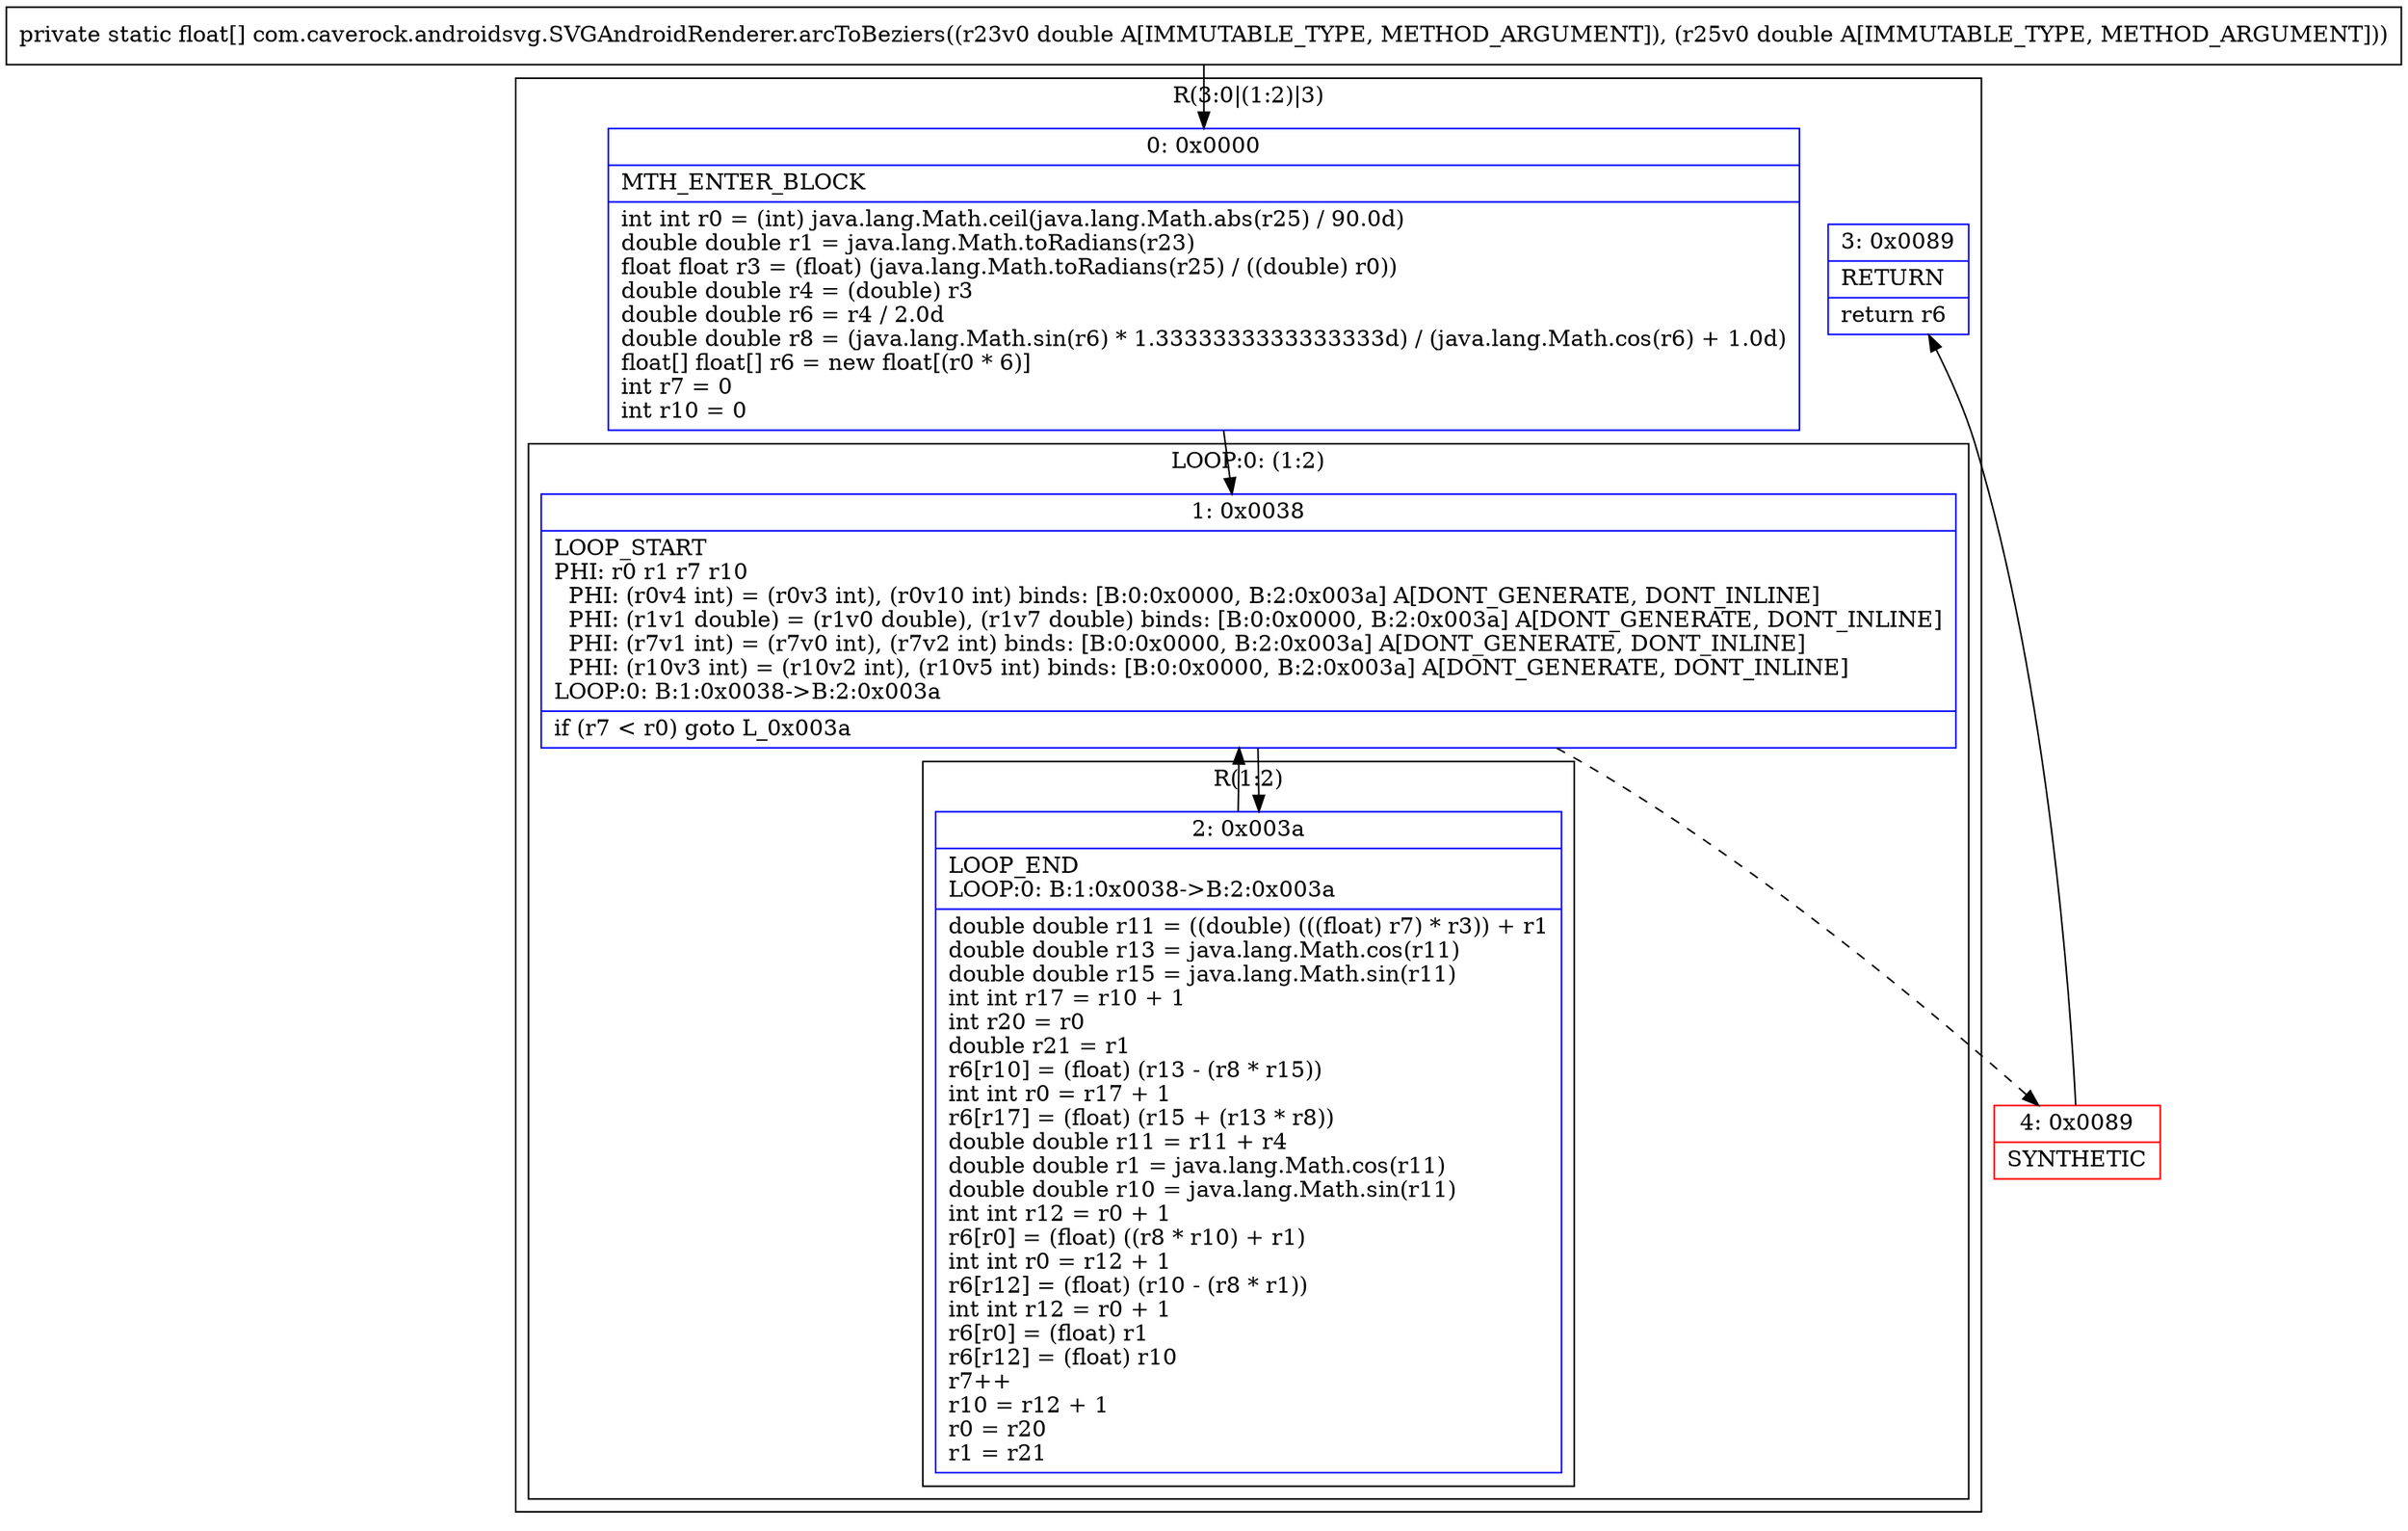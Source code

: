 digraph "CFG forcom.caverock.androidsvg.SVGAndroidRenderer.arcToBeziers(DD)[F" {
subgraph cluster_Region_1026921369 {
label = "R(3:0|(1:2)|3)";
node [shape=record,color=blue];
Node_0 [shape=record,label="{0\:\ 0x0000|MTH_ENTER_BLOCK\l|int int r0 = (int) java.lang.Math.ceil(java.lang.Math.abs(r25) \/ 90.0d)\ldouble double r1 = java.lang.Math.toRadians(r23)\lfloat float r3 = (float) (java.lang.Math.toRadians(r25) \/ ((double) r0))\ldouble double r4 = (double) r3\ldouble double r6 = r4 \/ 2.0d\ldouble double r8 = (java.lang.Math.sin(r6) * 1.3333333333333333d) \/ (java.lang.Math.cos(r6) + 1.0d)\lfloat[] float[] r6 = new float[(r0 * 6)]\lint r7 = 0\lint r10 = 0\l}"];
subgraph cluster_LoopRegion_1933081725 {
label = "LOOP:0: (1:2)";
node [shape=record,color=blue];
Node_1 [shape=record,label="{1\:\ 0x0038|LOOP_START\lPHI: r0 r1 r7 r10 \l  PHI: (r0v4 int) = (r0v3 int), (r0v10 int) binds: [B:0:0x0000, B:2:0x003a] A[DONT_GENERATE, DONT_INLINE]\l  PHI: (r1v1 double) = (r1v0 double), (r1v7 double) binds: [B:0:0x0000, B:2:0x003a] A[DONT_GENERATE, DONT_INLINE]\l  PHI: (r7v1 int) = (r7v0 int), (r7v2 int) binds: [B:0:0x0000, B:2:0x003a] A[DONT_GENERATE, DONT_INLINE]\l  PHI: (r10v3 int) = (r10v2 int), (r10v5 int) binds: [B:0:0x0000, B:2:0x003a] A[DONT_GENERATE, DONT_INLINE]\lLOOP:0: B:1:0x0038\-\>B:2:0x003a\l|if (r7 \< r0) goto L_0x003a\l}"];
subgraph cluster_Region_143108119 {
label = "R(1:2)";
node [shape=record,color=blue];
Node_2 [shape=record,label="{2\:\ 0x003a|LOOP_END\lLOOP:0: B:1:0x0038\-\>B:2:0x003a\l|double double r11 = ((double) (((float) r7) * r3)) + r1\ldouble double r13 = java.lang.Math.cos(r11)\ldouble double r15 = java.lang.Math.sin(r11)\lint int r17 = r10 + 1\lint r20 = r0\ldouble r21 = r1\lr6[r10] = (float) (r13 \- (r8 * r15))\lint int r0 = r17 + 1\lr6[r17] = (float) (r15 + (r13 * r8))\ldouble double r11 = r11 + r4\ldouble double r1 = java.lang.Math.cos(r11)\ldouble double r10 = java.lang.Math.sin(r11)\lint int r12 = r0 + 1\lr6[r0] = (float) ((r8 * r10) + r1)\lint int r0 = r12 + 1\lr6[r12] = (float) (r10 \- (r8 * r1))\lint int r12 = r0 + 1\lr6[r0] = (float) r1\lr6[r12] = (float) r10\lr7++\lr10 = r12 + 1\lr0 = r20\lr1 = r21\l}"];
}
}
Node_3 [shape=record,label="{3\:\ 0x0089|RETURN\l|return r6\l}"];
}
Node_4 [shape=record,color=red,label="{4\:\ 0x0089|SYNTHETIC\l}"];
MethodNode[shape=record,label="{private static float[] com.caverock.androidsvg.SVGAndroidRenderer.arcToBeziers((r23v0 double A[IMMUTABLE_TYPE, METHOD_ARGUMENT]), (r25v0 double A[IMMUTABLE_TYPE, METHOD_ARGUMENT])) }"];
MethodNode -> Node_0;
Node_0 -> Node_1;
Node_1 -> Node_2;
Node_1 -> Node_4[style=dashed];
Node_2 -> Node_1;
Node_4 -> Node_3;
}

